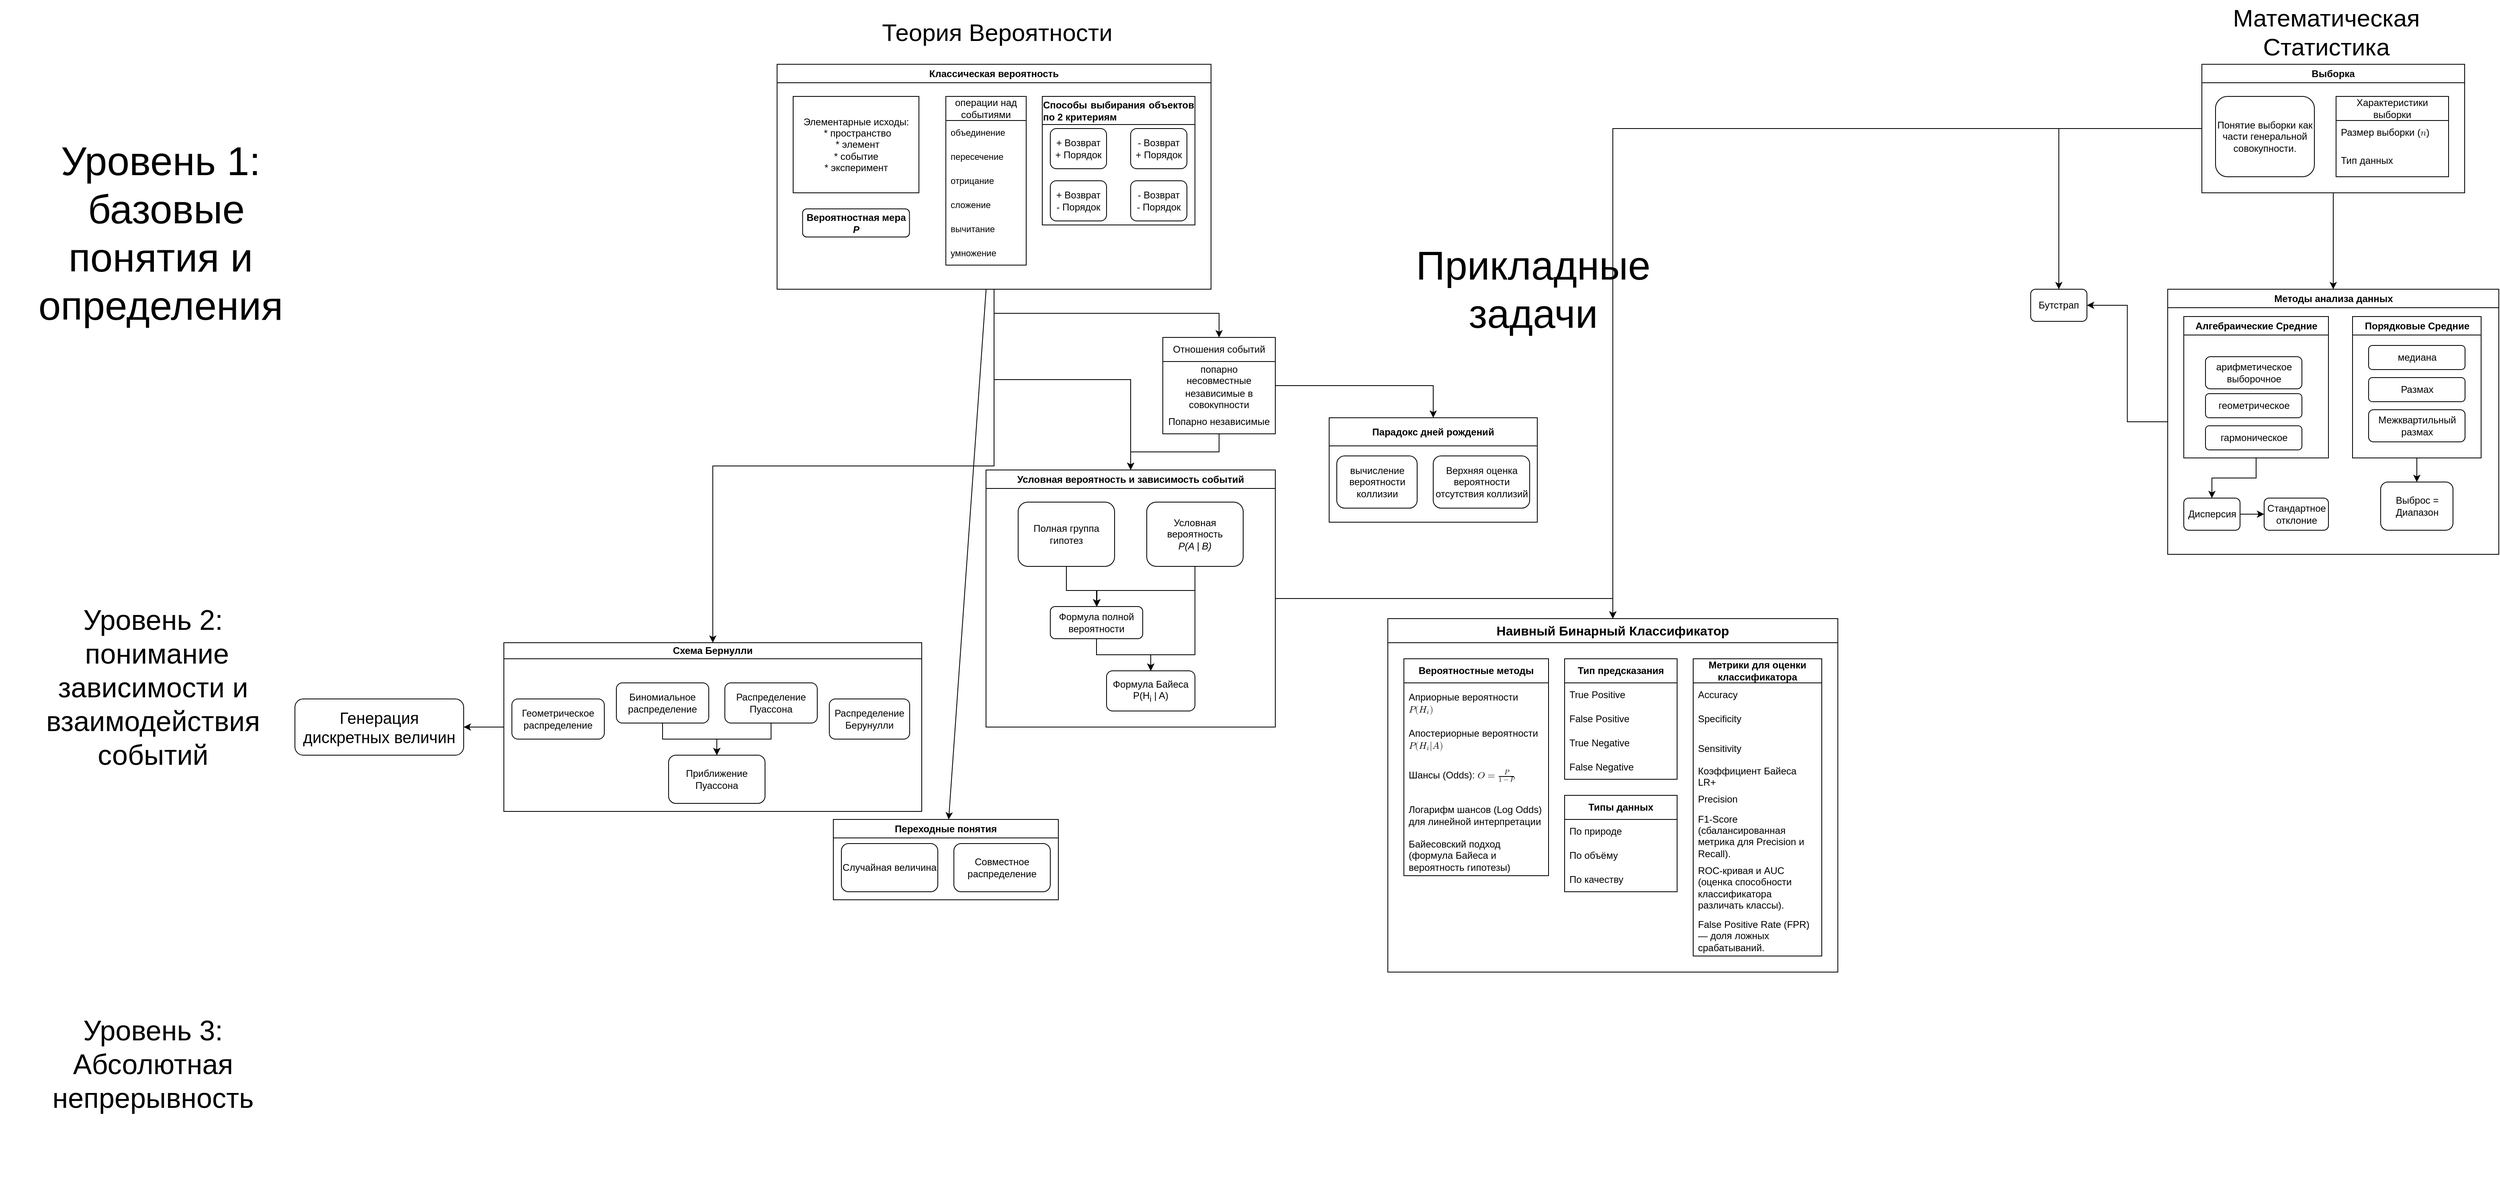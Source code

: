 <mxfile version="24.7.17">
  <diagram name="Страница — 1" id="cV9tvTJZh3QkpGX_A39W">
    <mxGraphModel dx="2150" dy="968" grid="1" gridSize="10" guides="1" tooltips="1" connect="1" arrows="1" fold="1" page="1" pageScale="1" pageWidth="827" pageHeight="1169" math="0" shadow="0">
      <root>
        <mxCell id="0" />
        <mxCell id="1" parent="0" />
        <mxCell id="pVWog_SAt63NCz8x4dQS-10" value="Парадокс дней рождений" style="swimlane;whiteSpace=wrap;html=1;startSize=35;" parent="1" vertex="1">
          <mxGeometry x="827" y="520" width="259" height="130" as="geometry" />
        </mxCell>
        <mxCell id="pVWog_SAt63NCz8x4dQS-11" value="вычисление вероятности коллизии" style="rounded=1;whiteSpace=wrap;html=1;" parent="pVWog_SAt63NCz8x4dQS-10" vertex="1">
          <mxGeometry x="9.5" y="47.5" width="100" height="65" as="geometry" />
        </mxCell>
        <mxCell id="zhaR3zPKmiahJ9shy3sa-9" value="Верхняя оценка вероятности отсутствия коллизий" style="rounded=1;whiteSpace=wrap;html=1;" parent="pVWog_SAt63NCz8x4dQS-10" vertex="1">
          <mxGeometry x="129.5" y="47.5" width="120" height="65" as="geometry" />
        </mxCell>
        <mxCell id="pVWog_SAt63NCz8x4dQS-64" value="&lt;font style=&quot;font-size: 50px;&quot;&gt;&lt;font style=&quot;font-size: 50px;&quot;&gt;Уровень 1:&lt;/font&gt;&lt;/font&gt;&lt;div&gt;&lt;font style=&quot;font-size: 50px;&quot;&gt;&lt;font style=&quot;font-size: 50px;&quot;&gt;&amp;nbsp;&lt;/font&gt;базовые понятия и определения&lt;/font&gt;&lt;/div&gt;" style="text;html=1;align=center;verticalAlign=middle;whiteSpace=wrap;rounded=0;" parent="1" vertex="1">
          <mxGeometry x="-827" y="150" width="400" height="280" as="geometry" />
        </mxCell>
        <mxCell id="pVWog_SAt63NCz8x4dQS-69" value="&lt;font style=&quot;font-size: 50px;&quot;&gt;Прикладные задачи&lt;/font&gt;" style="text;html=1;align=center;verticalAlign=middle;whiteSpace=wrap;rounded=0;" parent="1" vertex="1">
          <mxGeometry x="921" y="300" width="320" height="120" as="geometry" />
        </mxCell>
        <mxCell id="pVWog_SAt63NCz8x4dQS-76" value="&lt;font style=&quot;font-size: 16px;&quot;&gt;Наивный Бинарный Классификатор&lt;/font&gt;" style="swimlane;whiteSpace=wrap;html=1;startSize=30;" parent="1" vertex="1">
          <mxGeometry x="900" y="770" width="560" height="440" as="geometry" />
        </mxCell>
        <mxCell id="-sWc7LUgH5Am_sBGHxjw-35" value="&lt;strong&gt;Метрики для оценки классификатора&lt;/strong&gt;" style="swimlane;fontStyle=0;childLayout=stackLayout;horizontal=1;startSize=30;horizontalStack=0;resizeParent=1;resizeParentMax=0;resizeLast=0;collapsible=1;marginBottom=0;whiteSpace=wrap;html=1;" parent="pVWog_SAt63NCz8x4dQS-76" vertex="1">
          <mxGeometry x="380" y="50" width="160" height="370" as="geometry" />
        </mxCell>
        <mxCell id="-sWc7LUgH5Am_sBGHxjw-36" value="&lt;span style=&quot;text-align: center;&quot;&gt;Accuracy&lt;/span&gt;" style="text;strokeColor=none;fillColor=none;align=left;verticalAlign=middle;spacingLeft=4;spacingRight=4;overflow=hidden;points=[[0,0.5],[1,0.5]];portConstraint=eastwest;rotatable=0;whiteSpace=wrap;html=1;" parent="-sWc7LUgH5Am_sBGHxjw-35" vertex="1">
          <mxGeometry y="30" width="160" height="30" as="geometry" />
        </mxCell>
        <mxCell id="-sWc7LUgH5Am_sBGHxjw-37" value="&lt;span style=&quot;text-align: center;&quot;&gt;Specificity&lt;/span&gt;" style="text;strokeColor=none;fillColor=none;align=left;verticalAlign=middle;spacingLeft=4;spacingRight=4;overflow=hidden;points=[[0,0.5],[1,0.5]];portConstraint=eastwest;rotatable=0;whiteSpace=wrap;html=1;" parent="-sWc7LUgH5Am_sBGHxjw-35" vertex="1">
          <mxGeometry y="60" width="160" height="30" as="geometry" />
        </mxCell>
        <mxCell id="-sWc7LUgH5Am_sBGHxjw-38" value="&lt;p data-pm-slice=&quot;1 1 []&quot;&gt;&lt;span style=&quot;background-color: initial;&quot;&gt;Sensitivity&lt;/span&gt;&lt;br&gt;&lt;/p&gt;" style="text;strokeColor=none;fillColor=none;align=left;verticalAlign=middle;spacingLeft=4;spacingRight=4;overflow=hidden;points=[[0,0.5],[1,0.5]];portConstraint=eastwest;rotatable=0;whiteSpace=wrap;html=1;" parent="-sWc7LUgH5Am_sBGHxjw-35" vertex="1">
          <mxGeometry y="90" width="160" height="40" as="geometry" />
        </mxCell>
        <mxCell id="-sWc7LUgH5Am_sBGHxjw-40" value="&lt;span style=&quot;&quot;&gt;Коэффициент Байеса&lt;/span&gt;&lt;div style=&quot;&quot;&gt;LR+&lt;/div&gt;" style="text;strokeColor=none;fillColor=none;align=left;verticalAlign=middle;spacingLeft=4;spacingRight=4;overflow=hidden;points=[[0,0.5],[1,0.5]];portConstraint=eastwest;rotatable=0;whiteSpace=wrap;html=1;" parent="-sWc7LUgH5Am_sBGHxjw-35" vertex="1">
          <mxGeometry y="130" width="160" height="30" as="geometry" />
        </mxCell>
        <mxCell id="-sWc7LUgH5Am_sBGHxjw-79" value="Precision" style="text;strokeColor=none;fillColor=none;align=left;verticalAlign=middle;spacingLeft=4;spacingRight=4;overflow=hidden;points=[[0,0.5],[1,0.5]];portConstraint=eastwest;rotatable=0;whiteSpace=wrap;html=1;" parent="-sWc7LUgH5Am_sBGHxjw-35" vertex="1">
          <mxGeometry y="160" width="160" height="30" as="geometry" />
        </mxCell>
        <mxCell id="-sWc7LUgH5Am_sBGHxjw-80" value="F1-Score (сбалансированная метрика для Precision и Recall)." style="text;strokeColor=none;fillColor=none;align=left;verticalAlign=middle;spacingLeft=4;spacingRight=4;overflow=hidden;points=[[0,0.5],[1,0.5]];portConstraint=eastwest;rotatable=0;whiteSpace=wrap;html=1;" parent="-sWc7LUgH5Am_sBGHxjw-35" vertex="1">
          <mxGeometry y="190" width="160" height="60" as="geometry" />
        </mxCell>
        <mxCell id="-sWc7LUgH5Am_sBGHxjw-82" value="ROC-кривая и AUC (оценка способности классификатора различать классы)." style="text;strokeColor=none;fillColor=none;align=left;verticalAlign=middle;spacingLeft=4;spacingRight=4;overflow=hidden;points=[[0,0.5],[1,0.5]];portConstraint=eastwest;rotatable=0;whiteSpace=wrap;html=1;" parent="-sWc7LUgH5Am_sBGHxjw-35" vertex="1">
          <mxGeometry y="250" width="160" height="70" as="geometry" />
        </mxCell>
        <mxCell id="-sWc7LUgH5Am_sBGHxjw-81" value="False Positive Rate (FPR) — доля ложных срабатываний." style="text;strokeColor=none;fillColor=none;align=left;verticalAlign=middle;spacingLeft=4;spacingRight=4;overflow=hidden;points=[[0,0.5],[1,0.5]];portConstraint=eastwest;rotatable=0;whiteSpace=wrap;html=1;" parent="-sWc7LUgH5Am_sBGHxjw-35" vertex="1">
          <mxGeometry y="320" width="160" height="50" as="geometry" />
        </mxCell>
        <mxCell id="-sWc7LUgH5Am_sBGHxjw-41" value="&lt;b&gt;Тип предсказания&lt;/b&gt;" style="swimlane;fontStyle=0;childLayout=stackLayout;horizontal=1;startSize=30;horizontalStack=0;resizeParent=1;resizeParentMax=0;resizeLast=0;collapsible=1;marginBottom=0;whiteSpace=wrap;html=1;" parent="pVWog_SAt63NCz8x4dQS-76" vertex="1">
          <mxGeometry x="220" y="50" width="140" height="150" as="geometry" />
        </mxCell>
        <mxCell id="-sWc7LUgH5Am_sBGHxjw-42" value="True Positive" style="text;strokeColor=none;fillColor=none;align=left;verticalAlign=middle;spacingLeft=4;spacingRight=4;overflow=hidden;points=[[0,0.5],[1,0.5]];portConstraint=eastwest;rotatable=0;whiteSpace=wrap;html=1;" parent="-sWc7LUgH5Am_sBGHxjw-41" vertex="1">
          <mxGeometry y="30" width="140" height="30" as="geometry" />
        </mxCell>
        <mxCell id="-sWc7LUgH5Am_sBGHxjw-43" value="False Positive" style="text;strokeColor=none;fillColor=none;align=left;verticalAlign=middle;spacingLeft=4;spacingRight=4;overflow=hidden;points=[[0,0.5],[1,0.5]];portConstraint=eastwest;rotatable=0;whiteSpace=wrap;html=1;" parent="-sWc7LUgH5Am_sBGHxjw-41" vertex="1">
          <mxGeometry y="60" width="140" height="30" as="geometry" />
        </mxCell>
        <mxCell id="-sWc7LUgH5Am_sBGHxjw-44" value="True Negative" style="text;strokeColor=none;fillColor=none;align=left;verticalAlign=middle;spacingLeft=4;spacingRight=4;overflow=hidden;points=[[0,0.5],[1,0.5]];portConstraint=eastwest;rotatable=0;whiteSpace=wrap;html=1;" parent="-sWc7LUgH5Am_sBGHxjw-41" vertex="1">
          <mxGeometry y="90" width="140" height="30" as="geometry" />
        </mxCell>
        <mxCell id="-sWc7LUgH5Am_sBGHxjw-45" value="False Negative" style="text;strokeColor=none;fillColor=none;align=left;verticalAlign=middle;spacingLeft=4;spacingRight=4;overflow=hidden;points=[[0,0.5],[1,0.5]];portConstraint=eastwest;rotatable=0;whiteSpace=wrap;html=1;" parent="-sWc7LUgH5Am_sBGHxjw-41" vertex="1">
          <mxGeometry y="120" width="140" height="30" as="geometry" />
        </mxCell>
        <mxCell id="-sWc7LUgH5Am_sBGHxjw-75" value="&lt;b&gt;Типы данных&lt;/b&gt;" style="swimlane;fontStyle=0;childLayout=stackLayout;horizontal=1;startSize=30;horizontalStack=0;resizeParent=1;resizeParentMax=0;resizeLast=0;collapsible=1;marginBottom=0;whiteSpace=wrap;html=1;" parent="pVWog_SAt63NCz8x4dQS-76" vertex="1">
          <mxGeometry x="220" y="220" width="140" height="120" as="geometry" />
        </mxCell>
        <mxCell id="-sWc7LUgH5Am_sBGHxjw-76" value="По природе" style="text;strokeColor=none;fillColor=none;align=left;verticalAlign=middle;spacingLeft=4;spacingRight=4;overflow=hidden;points=[[0,0.5],[1,0.5]];portConstraint=eastwest;rotatable=0;whiteSpace=wrap;html=1;" parent="-sWc7LUgH5Am_sBGHxjw-75" vertex="1">
          <mxGeometry y="30" width="140" height="30" as="geometry" />
        </mxCell>
        <mxCell id="-sWc7LUgH5Am_sBGHxjw-77" value="По объёму" style="text;strokeColor=none;fillColor=none;align=left;verticalAlign=middle;spacingLeft=4;spacingRight=4;overflow=hidden;points=[[0,0.5],[1,0.5]];portConstraint=eastwest;rotatable=0;whiteSpace=wrap;html=1;" parent="-sWc7LUgH5Am_sBGHxjw-75" vertex="1">
          <mxGeometry y="60" width="140" height="30" as="geometry" />
        </mxCell>
        <mxCell id="-sWc7LUgH5Am_sBGHxjw-78" value="По качеству" style="text;strokeColor=none;fillColor=none;align=left;verticalAlign=middle;spacingLeft=4;spacingRight=4;overflow=hidden;points=[[0,0.5],[1,0.5]];portConstraint=eastwest;rotatable=0;whiteSpace=wrap;html=1;" parent="-sWc7LUgH5Am_sBGHxjw-75" vertex="1">
          <mxGeometry y="90" width="140" height="30" as="geometry" />
        </mxCell>
        <mxCell id="-sWc7LUgH5Am_sBGHxjw-83" value="&lt;b&gt;Вероятностные методы&lt;/b&gt;" style="swimlane;fontStyle=0;childLayout=stackLayout;horizontal=1;startSize=30;horizontalStack=0;resizeParent=1;resizeParentMax=0;resizeLast=0;collapsible=1;marginBottom=0;whiteSpace=wrap;html=1;" parent="pVWog_SAt63NCz8x4dQS-76" vertex="1">
          <mxGeometry x="20" y="50" width="180" height="270" as="geometry" />
        </mxCell>
        <mxCell id="-sWc7LUgH5Am_sBGHxjw-84" value="Априорные вероятности&amp;nbsp;&lt;span class=&quot;katex&quot;&gt;&lt;span class=&quot;katex-mathml&quot;&gt;&lt;math xmlns=&quot;http://www.w3.org/1998/Math/MathML&quot;&gt;&lt;mrow&gt;&lt;mi&gt;P&lt;/mi&gt;&lt;mo stretchy=&quot;false&quot;&gt;(&lt;/mo&gt;&lt;msub&gt;&lt;mi&gt;H&lt;/mi&gt;&lt;mi&gt;i&lt;/mi&gt;&lt;/msub&gt;&lt;mo stretchy=&quot;false&quot;&gt;)&lt;/mo&gt;&lt;/mrow&gt;P(H_i)&lt;/math&gt;&lt;/span&gt;&lt;br&gt;&lt;/span&gt;" style="text;strokeColor=none;fillColor=none;align=left;verticalAlign=middle;spacingLeft=4;spacingRight=4;overflow=hidden;points=[[0,0.5],[1,0.5]];portConstraint=eastwest;rotatable=0;whiteSpace=wrap;html=1;" parent="-sWc7LUgH5Am_sBGHxjw-83" vertex="1">
          <mxGeometry y="30" width="180" height="50" as="geometry" />
        </mxCell>
        <mxCell id="-sWc7LUgH5Am_sBGHxjw-85" value="Апостериорные вероятности &lt;span class=&quot;katex&quot;&gt;&lt;span class=&quot;katex-mathml&quot;&gt;&lt;math xmlns=&quot;http://www.w3.org/1998/Math/MathML&quot;&gt;&lt;mrow&gt;&lt;mi&gt;P&lt;/mi&gt;&lt;mo stretchy=&quot;false&quot;&gt;(&lt;/mo&gt;&lt;msub&gt;&lt;mi&gt;H&lt;/mi&gt;&lt;mi&gt;i&lt;/mi&gt;&lt;/msub&gt;&lt;mi mathvariant=&quot;normal&quot;&gt;∣&lt;/mi&gt;&lt;mi&gt;A&lt;/mi&gt;&lt;mo stretchy=&quot;false&quot;&gt;)&lt;/mo&gt;&lt;/mrow&gt;P(H_i | A)&lt;/math&gt;&lt;/span&gt;&lt;br&gt;&lt;/span&gt;" style="text;strokeColor=none;fillColor=none;align=left;verticalAlign=middle;spacingLeft=4;spacingRight=4;overflow=hidden;points=[[0,0.5],[1,0.5]];portConstraint=eastwest;rotatable=0;whiteSpace=wrap;html=1;" parent="-sWc7LUgH5Am_sBGHxjw-83" vertex="1">
          <mxGeometry y="80" width="180" height="40" as="geometry" />
        </mxCell>
        <mxCell id="-sWc7LUgH5Am_sBGHxjw-86" value="Шансы (Odds): &lt;span class=&quot;katex&quot;&gt;&lt;span class=&quot;katex-mathml&quot;&gt;&lt;math xmlns=&quot;http://www.w3.org/1998/Math/MathML&quot;&gt;&lt;mrow&gt;&lt;mi&gt;O&lt;/mi&gt;&lt;mo&gt;=&lt;/mo&gt;&lt;mfrac&gt;&lt;mi&gt;P&lt;/mi&gt;&lt;mrow&gt;&lt;mn&gt;1&lt;/mn&gt;&lt;mo&gt;−&lt;/mo&gt;&lt;mi&gt;P&lt;/mi&gt;&lt;/mrow&gt;&lt;/mfrac&gt;&lt;/mrow&gt;O = \frac{P}{1-P}&lt;/math&gt;&lt;/span&gt;&lt;br&gt;&lt;/span&gt;" style="text;strokeColor=none;fillColor=none;align=left;verticalAlign=middle;spacingLeft=4;spacingRight=4;overflow=hidden;points=[[0,0.5],[1,0.5]];portConstraint=eastwest;rotatable=0;whiteSpace=wrap;html=1;" parent="-sWc7LUgH5Am_sBGHxjw-83" vertex="1">
          <mxGeometry y="120" width="180" height="50" as="geometry" />
        </mxCell>
        <mxCell id="-sWc7LUgH5Am_sBGHxjw-87" value="&lt;span class=&quot;katex&quot;&gt;Логарифм шансов (Log Odds) для линейной интерпретации&lt;br&gt;&lt;/span&gt;" style="text;strokeColor=none;fillColor=none;align=left;verticalAlign=middle;spacingLeft=4;spacingRight=4;overflow=hidden;points=[[0,0.5],[1,0.5]];portConstraint=eastwest;rotatable=0;whiteSpace=wrap;html=1;" parent="-sWc7LUgH5Am_sBGHxjw-83" vertex="1">
          <mxGeometry y="170" width="180" height="50" as="geometry" />
        </mxCell>
        <mxCell id="-sWc7LUgH5Am_sBGHxjw-88" value="&lt;span class=&quot;katex&quot;&gt;Байесовский подход (формула Байеса и вероятность гипотезы)&lt;br&gt;&lt;/span&gt;" style="text;strokeColor=none;fillColor=none;align=left;verticalAlign=middle;spacingLeft=4;spacingRight=4;overflow=hidden;points=[[0,0.5],[1,0.5]];portConstraint=eastwest;rotatable=0;whiteSpace=wrap;html=1;" parent="-sWc7LUgH5Am_sBGHxjw-83" vertex="1">
          <mxGeometry y="220" width="180" height="50" as="geometry" />
        </mxCell>
        <mxCell id="pVWog_SAt63NCz8x4dQS-80" value="&lt;font style=&quot;font-size: 30px;&quot;&gt;Теория Вероятности&lt;/font&gt;" style="text;html=1;align=center;verticalAlign=middle;whiteSpace=wrap;rounded=0;" parent="1" vertex="1">
          <mxGeometry x="259" width="310" height="80" as="geometry" />
        </mxCell>
        <mxCell id="Xl98RLxTUbjgS6qneioJ-2" value="&lt;span style=&quot;font-size: 30px;&quot;&gt;Математическая Статистика&lt;/span&gt;" style="text;html=1;align=center;verticalAlign=middle;whiteSpace=wrap;rounded=0;" parent="1" vertex="1">
          <mxGeometry x="1913" width="310" height="80" as="geometry" />
        </mxCell>
        <mxCell id="-sWc7LUgH5Am_sBGHxjw-103" style="edgeStyle=orthogonalEdgeStyle;rounded=0;orthogonalLoop=1;jettySize=auto;html=1;entryX=1;entryY=0.5;entryDx=0;entryDy=0;" parent="1" source="Xl98RLxTUbjgS6qneioJ-7" target="-sWc7LUgH5Am_sBGHxjw-101" edge="1">
          <mxGeometry relative="1" as="geometry" />
        </mxCell>
        <mxCell id="Xl98RLxTUbjgS6qneioJ-7" value="Методы анализа данных" style="swimlane;whiteSpace=wrap;html=1;startSize=23;" parent="1" vertex="1">
          <mxGeometry x="1870.5" y="360" width="412" height="330" as="geometry" />
        </mxCell>
        <mxCell id="Xl98RLxTUbjgS6qneioJ-16" style="edgeStyle=orthogonalEdgeStyle;rounded=0;orthogonalLoop=1;jettySize=auto;html=1;entryX=0.5;entryY=0;entryDx=0;entryDy=0;" parent="Xl98RLxTUbjgS6qneioJ-7" source="Xl98RLxTUbjgS6qneioJ-5" target="Xl98RLxTUbjgS6qneioJ-14" edge="1">
          <mxGeometry relative="1" as="geometry" />
        </mxCell>
        <mxCell id="Xl98RLxTUbjgS6qneioJ-5" value="Алгебраические Средние" style="swimlane;whiteSpace=wrap;html=1;startSize=23;" parent="Xl98RLxTUbjgS6qneioJ-7" vertex="1">
          <mxGeometry x="20" y="34" width="180" height="176" as="geometry" />
        </mxCell>
        <mxCell id="Xl98RLxTUbjgS6qneioJ-6" value="арифметическое&lt;div&gt;выборочное&lt;/div&gt;" style="rounded=1;whiteSpace=wrap;html=1;" parent="Xl98RLxTUbjgS6qneioJ-5" vertex="1">
          <mxGeometry x="27" y="50" width="120" height="40" as="geometry" />
        </mxCell>
        <mxCell id="Xl98RLxTUbjgS6qneioJ-8" value="геометрическое" style="rounded=1;whiteSpace=wrap;html=1;" parent="Xl98RLxTUbjgS6qneioJ-5" vertex="1">
          <mxGeometry x="27" y="96" width="120" height="30" as="geometry" />
        </mxCell>
        <mxCell id="Xl98RLxTUbjgS6qneioJ-9" value="гармоническое" style="rounded=1;whiteSpace=wrap;html=1;" parent="Xl98RLxTUbjgS6qneioJ-5" vertex="1">
          <mxGeometry x="27" y="136" width="120" height="30" as="geometry" />
        </mxCell>
        <mxCell id="Xl98RLxTUbjgS6qneioJ-19" style="edgeStyle=orthogonalEdgeStyle;rounded=0;orthogonalLoop=1;jettySize=auto;html=1;entryX=0.5;entryY=0;entryDx=0;entryDy=0;" parent="Xl98RLxTUbjgS6qneioJ-7" source="Xl98RLxTUbjgS6qneioJ-10" target="Xl98RLxTUbjgS6qneioJ-18" edge="1">
          <mxGeometry relative="1" as="geometry" />
        </mxCell>
        <mxCell id="Xl98RLxTUbjgS6qneioJ-10" value="Порядковые Средние" style="swimlane;whiteSpace=wrap;html=1;startSize=23;" parent="Xl98RLxTUbjgS6qneioJ-7" vertex="1">
          <mxGeometry x="230" y="34" width="160" height="176" as="geometry" />
        </mxCell>
        <mxCell id="Xl98RLxTUbjgS6qneioJ-11" value="Межквартильный размах" style="rounded=1;whiteSpace=wrap;html=1;" parent="Xl98RLxTUbjgS6qneioJ-10" vertex="1">
          <mxGeometry x="20" y="116" width="120" height="40" as="geometry" />
        </mxCell>
        <mxCell id="Xl98RLxTUbjgS6qneioJ-12" value="медиана" style="rounded=1;whiteSpace=wrap;html=1;" parent="Xl98RLxTUbjgS6qneioJ-10" vertex="1">
          <mxGeometry x="20" y="36" width="120" height="30" as="geometry" />
        </mxCell>
        <mxCell id="Xl98RLxTUbjgS6qneioJ-13" value="Размах" style="rounded=1;whiteSpace=wrap;html=1;" parent="Xl98RLxTUbjgS6qneioJ-10" vertex="1">
          <mxGeometry x="20" y="76" width="120" height="30" as="geometry" />
        </mxCell>
        <mxCell id="Xl98RLxTUbjgS6qneioJ-17" style="edgeStyle=orthogonalEdgeStyle;rounded=0;orthogonalLoop=1;jettySize=auto;html=1;entryX=0;entryY=0.5;entryDx=0;entryDy=0;" parent="Xl98RLxTUbjgS6qneioJ-7" source="Xl98RLxTUbjgS6qneioJ-14" target="Xl98RLxTUbjgS6qneioJ-15" edge="1">
          <mxGeometry relative="1" as="geometry" />
        </mxCell>
        <mxCell id="Xl98RLxTUbjgS6qneioJ-14" value="Дисперсия" style="rounded=1;whiteSpace=wrap;html=1;" parent="Xl98RLxTUbjgS6qneioJ-7" vertex="1">
          <mxGeometry x="20" y="260" width="70" height="40" as="geometry" />
        </mxCell>
        <mxCell id="Xl98RLxTUbjgS6qneioJ-15" value="Стандартное отклоние" style="rounded=1;whiteSpace=wrap;html=1;" parent="Xl98RLxTUbjgS6qneioJ-7" vertex="1">
          <mxGeometry x="120" y="260" width="80" height="40" as="geometry" />
        </mxCell>
        <mxCell id="Xl98RLxTUbjgS6qneioJ-18" value="Выброс = Диапазон" style="rounded=1;whiteSpace=wrap;html=1;" parent="Xl98RLxTUbjgS6qneioJ-7" vertex="1">
          <mxGeometry x="265" y="240" width="90" height="60" as="geometry" />
        </mxCell>
        <mxCell id="-sWc7LUgH5Am_sBGHxjw-13" style="edgeStyle=orthogonalEdgeStyle;rounded=0;orthogonalLoop=1;jettySize=auto;html=1;entryX=0.5;entryY=0;entryDx=0;entryDy=0;" parent="1" source="N495eZZ6vv_rESuGGWZf-1" target="-sWc7LUgH5Am_sBGHxjw-12" edge="1">
          <mxGeometry relative="1" as="geometry" />
        </mxCell>
        <mxCell id="-sWc7LUgH5Am_sBGHxjw-34" style="edgeStyle=orthogonalEdgeStyle;rounded=0;orthogonalLoop=1;jettySize=auto;html=1;" parent="1" source="N495eZZ6vv_rESuGGWZf-1" target="-sWc7LUgH5Am_sBGHxjw-33" edge="1">
          <mxGeometry relative="1" as="geometry" />
        </mxCell>
        <mxCell id="-sWc7LUgH5Am_sBGHxjw-72" style="edgeStyle=orthogonalEdgeStyle;rounded=0;orthogonalLoop=1;jettySize=auto;html=1;" parent="1" source="N495eZZ6vv_rESuGGWZf-1" target="-sWc7LUgH5Am_sBGHxjw-58" edge="1">
          <mxGeometry relative="1" as="geometry" />
        </mxCell>
        <mxCell id="uSyZSQsBdSgUjsfp4fMc-7" style="rounded=0;orthogonalLoop=1;jettySize=auto;html=1;" edge="1" parent="1" source="N495eZZ6vv_rESuGGWZf-1" target="uSyZSQsBdSgUjsfp4fMc-6">
          <mxGeometry relative="1" as="geometry" />
        </mxCell>
        <mxCell id="N495eZZ6vv_rESuGGWZf-1" value="Классическая вероятность" style="swimlane;whiteSpace=wrap;html=1;" parent="1" vertex="1">
          <mxGeometry x="140" y="80" width="540" height="280" as="geometry" />
        </mxCell>
        <mxCell id="zhaR3zPKmiahJ9shy3sa-1" value="Элементарные исходы:&lt;div&gt;&amp;nbsp;* пространство&lt;/div&gt;&lt;div&gt;&amp;nbsp;* элемент&lt;/div&gt;&lt;div&gt;* событие&lt;/div&gt;&lt;div&gt;&lt;span style=&quot;background-color: initial;&quot;&gt;* эксперимент&lt;/span&gt;&lt;/div&gt;" style="rounded=0;whiteSpace=wrap;html=1;" parent="N495eZZ6vv_rESuGGWZf-1" vertex="1">
          <mxGeometry x="20" y="40" width="156.5" height="120" as="geometry" />
        </mxCell>
        <mxCell id="pVWog_SAt63NCz8x4dQS-24" value="&lt;b&gt;Вероятностная мера &lt;i&gt;P&lt;/i&gt;&lt;/b&gt;" style="rounded=1;whiteSpace=wrap;html=1;" parent="N495eZZ6vv_rESuGGWZf-1" vertex="1">
          <mxGeometry x="31.75" y="180" width="133" height="35" as="geometry" />
        </mxCell>
        <mxCell id="-sWc7LUgH5Am_sBGHxjw-49" value="операции над событиями" style="swimlane;fontStyle=0;childLayout=stackLayout;horizontal=1;startSize=30;horizontalStack=0;resizeParent=1;resizeParentMax=0;resizeLast=0;collapsible=1;marginBottom=0;whiteSpace=wrap;html=1;" parent="N495eZZ6vv_rESuGGWZf-1" vertex="1">
          <mxGeometry x="210" y="40" width="100" height="210" as="geometry" />
        </mxCell>
        <mxCell id="-sWc7LUgH5Am_sBGHxjw-50" value="&lt;span style=&quot;text-align: center; font-size: 11px;&quot;&gt;объединение&lt;/span&gt;" style="text;strokeColor=none;fillColor=none;align=left;verticalAlign=middle;spacingLeft=4;spacingRight=4;overflow=hidden;points=[[0,0.5],[1,0.5]];portConstraint=eastwest;rotatable=0;whiteSpace=wrap;html=1;fontSize=11;strokeWidth=2;" parent="-sWc7LUgH5Am_sBGHxjw-49" vertex="1">
          <mxGeometry y="30" width="100" height="30" as="geometry" />
        </mxCell>
        <mxCell id="-sWc7LUgH5Am_sBGHxjw-51" value="&lt;span style=&quot;text-align: center; font-size: 11px;&quot;&gt;пересечение&lt;/span&gt;" style="text;strokeColor=none;fillColor=none;align=left;verticalAlign=middle;spacingLeft=4;spacingRight=4;overflow=hidden;points=[[0,0.5],[1,0.5]];portConstraint=eastwest;rotatable=0;whiteSpace=wrap;html=1;fontSize=11;strokeWidth=2;" parent="-sWc7LUgH5Am_sBGHxjw-49" vertex="1">
          <mxGeometry y="60" width="100" height="30" as="geometry" />
        </mxCell>
        <mxCell id="-sWc7LUgH5Am_sBGHxjw-52" value="&lt;span style=&quot;text-align: center; font-size: 11px;&quot;&gt;отрицание&lt;/span&gt;" style="text;strokeColor=none;fillColor=none;align=left;verticalAlign=middle;spacingLeft=4;spacingRight=4;overflow=hidden;points=[[0,0.5],[1,0.5]];portConstraint=eastwest;rotatable=0;whiteSpace=wrap;html=1;fontSize=11;strokeWidth=2;" parent="-sWc7LUgH5Am_sBGHxjw-49" vertex="1">
          <mxGeometry y="90" width="100" height="30" as="geometry" />
        </mxCell>
        <mxCell id="-sWc7LUgH5Am_sBGHxjw-53" value="&lt;span style=&quot;text-align: center; font-size: 11px;&quot;&gt;сложение&lt;/span&gt;" style="text;strokeColor=none;fillColor=none;align=left;verticalAlign=middle;spacingLeft=4;spacingRight=4;overflow=hidden;points=[[0,0.5],[1,0.5]];portConstraint=eastwest;rotatable=0;whiteSpace=wrap;html=1;fontSize=11;strokeWidth=2;" parent="-sWc7LUgH5Am_sBGHxjw-49" vertex="1">
          <mxGeometry y="120" width="100" height="30" as="geometry" />
        </mxCell>
        <mxCell id="-sWc7LUgH5Am_sBGHxjw-54" value="&lt;span style=&quot;text-align: center; font-size: 11px;&quot;&gt;вычитание&lt;/span&gt;" style="text;strokeColor=none;fillColor=none;align=left;verticalAlign=middle;spacingLeft=4;spacingRight=4;overflow=hidden;points=[[0,0.5],[1,0.5]];portConstraint=eastwest;rotatable=0;whiteSpace=wrap;html=1;fontSize=11;strokeWidth=2;" parent="-sWc7LUgH5Am_sBGHxjw-49" vertex="1">
          <mxGeometry y="150" width="100" height="30" as="geometry" />
        </mxCell>
        <mxCell id="-sWc7LUgH5Am_sBGHxjw-55" value="&lt;span style=&quot;text-align: center; font-size: 11px;&quot;&gt;умножение&lt;/span&gt;" style="text;strokeColor=none;fillColor=none;align=left;verticalAlign=middle;spacingLeft=4;spacingRight=4;overflow=hidden;points=[[0,0.5],[1,0.5]];portConstraint=eastwest;rotatable=0;whiteSpace=wrap;html=1;fontSize=11;strokeWidth=2;" parent="-sWc7LUgH5Am_sBGHxjw-49" vertex="1">
          <mxGeometry y="180" width="100" height="30" as="geometry" />
        </mxCell>
        <mxCell id="pVWog_SAt63NCz8x4dQS-5" value="&lt;div style=&quot;text-align: justify;&quot;&gt;&lt;span style=&quot;background-color: initial;&quot;&gt;&lt;font style=&quot;font-size: 12px;&quot; face=&quot;Helvetica&quot;&gt;Способы выбирания объектов по 2 критериям&lt;/font&gt;&lt;/span&gt;&lt;/div&gt;" style="swimlane;whiteSpace=wrap;html=1;startSize=35;align=center;" parent="N495eZZ6vv_rESuGGWZf-1" vertex="1">
          <mxGeometry x="330" y="40" width="190" height="160" as="geometry" />
        </mxCell>
        <mxCell id="zhaR3zPKmiahJ9shy3sa-8" value="+ Возврат&lt;div&gt;+ Порядок&lt;/div&gt;" style="rounded=1;whiteSpace=wrap;html=1;" parent="pVWog_SAt63NCz8x4dQS-5" vertex="1">
          <mxGeometry x="10" y="40" width="70" height="50" as="geometry" />
        </mxCell>
        <mxCell id="pVWog_SAt63NCz8x4dQS-6" value="- Возврат&lt;div&gt;+ Порядок&lt;/div&gt;" style="rounded=1;whiteSpace=wrap;html=1;" parent="pVWog_SAt63NCz8x4dQS-5" vertex="1">
          <mxGeometry x="110" y="40" width="70" height="50" as="geometry" />
        </mxCell>
        <mxCell id="pVWog_SAt63NCz8x4dQS-7" value="- Возврат&lt;div&gt;- Порядок&lt;/div&gt;" style="rounded=1;whiteSpace=wrap;html=1;" parent="pVWog_SAt63NCz8x4dQS-5" vertex="1">
          <mxGeometry x="110" y="105" width="70" height="50" as="geometry" />
        </mxCell>
        <mxCell id="pVWog_SAt63NCz8x4dQS-8" value="+ Возврат&lt;div&gt;- Порядок&lt;/div&gt;" style="rounded=1;whiteSpace=wrap;html=1;" parent="pVWog_SAt63NCz8x4dQS-5" vertex="1">
          <mxGeometry x="10" y="105" width="70" height="50" as="geometry" />
        </mxCell>
        <mxCell id="-sWc7LUgH5Am_sBGHxjw-11" value="&lt;font style=&quot;font-size: 35px;&quot;&gt;&lt;font style=&quot;font-size: 35px;&quot;&gt;Уровень 2:&lt;/font&gt;&lt;/font&gt;&lt;div style=&quot;font-size: 35px;&quot;&gt;&lt;font style=&quot;font-size: 35px;&quot;&gt;&lt;font style=&quot;font-size: 35px;&quot;&gt;&amp;nbsp;&lt;/font&gt;понимание зависимости и взаимодействия событий&lt;/font&gt;&lt;/div&gt;" style="text;html=1;align=center;verticalAlign=middle;whiteSpace=wrap;rounded=0;" parent="1" vertex="1">
          <mxGeometry x="-813" y="700" width="353" height="310" as="geometry" />
        </mxCell>
        <mxCell id="-sWc7LUgH5Am_sBGHxjw-47" style="edgeStyle=orthogonalEdgeStyle;rounded=0;orthogonalLoop=1;jettySize=auto;html=1;entryX=0.5;entryY=0;entryDx=0;entryDy=0;" parent="1" source="-sWc7LUgH5Am_sBGHxjw-12" target="pVWog_SAt63NCz8x4dQS-76" edge="1">
          <mxGeometry relative="1" as="geometry" />
        </mxCell>
        <mxCell id="-sWc7LUgH5Am_sBGHxjw-12" value="Условная вероятность и зависимость событий" style="swimlane;whiteSpace=wrap;html=1;" parent="1" vertex="1">
          <mxGeometry x="400" y="585" width="360" height="320" as="geometry" />
        </mxCell>
        <mxCell id="-sWc7LUgH5Am_sBGHxjw-69" style="edgeStyle=orthogonalEdgeStyle;rounded=0;orthogonalLoop=1;jettySize=auto;html=1;" parent="-sWc7LUgH5Am_sBGHxjw-12" source="zhaR3zPKmiahJ9shy3sa-10" target="-sWc7LUgH5Am_sBGHxjw-63" edge="1">
          <mxGeometry relative="1" as="geometry">
            <Array as="points">
              <mxPoint x="100" y="150" />
              <mxPoint x="138" y="150" />
            </Array>
          </mxGeometry>
        </mxCell>
        <mxCell id="zhaR3zPKmiahJ9shy3sa-10" value="Полная группа гипотез" style="rounded=1;whiteSpace=wrap;html=1;" parent="-sWc7LUgH5Am_sBGHxjw-12" vertex="1">
          <mxGeometry x="40" y="40" width="120" height="80" as="geometry" />
        </mxCell>
        <mxCell id="-sWc7LUgH5Am_sBGHxjw-70" style="edgeStyle=orthogonalEdgeStyle;rounded=0;orthogonalLoop=1;jettySize=auto;html=1;entryX=0.5;entryY=0;entryDx=0;entryDy=0;" parent="-sWc7LUgH5Am_sBGHxjw-12" source="pVWog_SAt63NCz8x4dQS-29" target="-sWc7LUgH5Am_sBGHxjw-63" edge="1">
          <mxGeometry relative="1" as="geometry">
            <Array as="points">
              <mxPoint x="260" y="150" />
              <mxPoint x="138" y="150" />
            </Array>
          </mxGeometry>
        </mxCell>
        <mxCell id="-sWc7LUgH5Am_sBGHxjw-71" style="edgeStyle=orthogonalEdgeStyle;rounded=0;orthogonalLoop=1;jettySize=auto;html=1;entryX=0.5;entryY=0;entryDx=0;entryDy=0;" parent="-sWc7LUgH5Am_sBGHxjw-12" source="pVWog_SAt63NCz8x4dQS-29" target="pVWog_SAt63NCz8x4dQS-40" edge="1">
          <mxGeometry relative="1" as="geometry">
            <Array as="points">
              <mxPoint x="260" y="230" />
              <mxPoint x="205" y="230" />
            </Array>
          </mxGeometry>
        </mxCell>
        <mxCell id="pVWog_SAt63NCz8x4dQS-29" value="Условная вероятность&lt;div&gt;&lt;i&gt;P(A | B)&lt;/i&gt;&lt;/div&gt;" style="rounded=1;whiteSpace=wrap;html=1;" parent="-sWc7LUgH5Am_sBGHxjw-12" vertex="1">
          <mxGeometry x="200" y="40" width="120" height="80" as="geometry" />
        </mxCell>
        <mxCell id="pVWog_SAt63NCz8x4dQS-40" value="Формула Байеса&lt;div&gt;P(H&lt;sub&gt;i&lt;/sub&gt;&amp;nbsp;| A)&lt;/div&gt;" style="rounded=1;whiteSpace=wrap;html=1;" parent="-sWc7LUgH5Am_sBGHxjw-12" vertex="1">
          <mxGeometry x="150" y="250" width="110" height="50" as="geometry" />
        </mxCell>
        <mxCell id="-sWc7LUgH5Am_sBGHxjw-66" style="edgeStyle=orthogonalEdgeStyle;rounded=0;orthogonalLoop=1;jettySize=auto;html=1;entryX=0.5;entryY=0;entryDx=0;entryDy=0;" parent="-sWc7LUgH5Am_sBGHxjw-12" source="-sWc7LUgH5Am_sBGHxjw-63" target="pVWog_SAt63NCz8x4dQS-40" edge="1">
          <mxGeometry relative="1" as="geometry" />
        </mxCell>
        <mxCell id="-sWc7LUgH5Am_sBGHxjw-63" value="Формула полной вероятности" style="rounded=1;whiteSpace=wrap;html=1;" parent="-sWc7LUgH5Am_sBGHxjw-12" vertex="1">
          <mxGeometry x="80" y="170" width="115" height="40" as="geometry" />
        </mxCell>
        <mxCell id="Xl98RLxTUbjgS6qneioJ-41" value="&lt;font style=&quot;font-size: 20px;&quot;&gt;Генерация дискретных величин&lt;/font&gt;" style="rounded=1;whiteSpace=wrap;html=1;" parent="1" vertex="1">
          <mxGeometry x="-460" y="870" width="210" height="70" as="geometry" />
        </mxCell>
        <mxCell id="-sWc7LUgH5Am_sBGHxjw-57" style="edgeStyle=orthogonalEdgeStyle;rounded=0;orthogonalLoop=1;jettySize=auto;html=1;entryX=1;entryY=0.5;entryDx=0;entryDy=0;" parent="1" source="-sWc7LUgH5Am_sBGHxjw-33" target="Xl98RLxTUbjgS6qneioJ-41" edge="1">
          <mxGeometry relative="1" as="geometry" />
        </mxCell>
        <mxCell id="-sWc7LUgH5Am_sBGHxjw-33" value="Схема Бернулли" style="swimlane;whiteSpace=wrap;html=1;startSize=20;" parent="1" vertex="1">
          <mxGeometry x="-200" y="800" width="520" height="210" as="geometry" />
        </mxCell>
        <mxCell id="Xl98RLxTUbjgS6qneioJ-32" style="edgeStyle=orthogonalEdgeStyle;rounded=0;orthogonalLoop=1;jettySize=auto;html=1;entryX=0.5;entryY=0;entryDx=0;entryDy=0;" parent="-sWc7LUgH5Am_sBGHxjw-33" source="Xl98RLxTUbjgS6qneioJ-23" target="Xl98RLxTUbjgS6qneioJ-27" edge="1">
          <mxGeometry relative="1" as="geometry" />
        </mxCell>
        <mxCell id="Xl98RLxTUbjgS6qneioJ-23" value="Биномиальное распределение" style="rounded=1;whiteSpace=wrap;html=1;" parent="-sWc7LUgH5Am_sBGHxjw-33" vertex="1">
          <mxGeometry x="140" y="50" width="115" height="50" as="geometry" />
        </mxCell>
        <mxCell id="Xl98RLxTUbjgS6qneioJ-24" value="Геометрическое распределение" style="rounded=1;whiteSpace=wrap;html=1;" parent="-sWc7LUgH5Am_sBGHxjw-33" vertex="1">
          <mxGeometry x="10" y="70" width="115" height="50" as="geometry" />
        </mxCell>
        <mxCell id="Xl98RLxTUbjgS6qneioJ-31" style="edgeStyle=orthogonalEdgeStyle;rounded=0;orthogonalLoop=1;jettySize=auto;html=1;entryX=0.5;entryY=0;entryDx=0;entryDy=0;" parent="-sWc7LUgH5Am_sBGHxjw-33" source="Xl98RLxTUbjgS6qneioJ-26" target="Xl98RLxTUbjgS6qneioJ-27" edge="1">
          <mxGeometry relative="1" as="geometry" />
        </mxCell>
        <mxCell id="Xl98RLxTUbjgS6qneioJ-26" value="Распределение&lt;div&gt;Пуассона&lt;/div&gt;" style="rounded=1;whiteSpace=wrap;html=1;" parent="-sWc7LUgH5Am_sBGHxjw-33" vertex="1">
          <mxGeometry x="275" y="50" width="115" height="50" as="geometry" />
        </mxCell>
        <mxCell id="Xl98RLxTUbjgS6qneioJ-27" value="Приближение&lt;div&gt;Пуассона&lt;/div&gt;" style="rounded=1;whiteSpace=wrap;html=1;" parent="-sWc7LUgH5Am_sBGHxjw-33" vertex="1">
          <mxGeometry x="205" y="140" width="120" height="60" as="geometry" />
        </mxCell>
        <mxCell id="-sWc7LUgH5Am_sBGHxjw-16" value="Распределение Берунулли" style="rounded=1;whiteSpace=wrap;html=1;" parent="-sWc7LUgH5Am_sBGHxjw-33" vertex="1">
          <mxGeometry x="405" y="70" width="100" height="50" as="geometry" />
        </mxCell>
        <mxCell id="-sWc7LUgH5Am_sBGHxjw-73" style="edgeStyle=orthogonalEdgeStyle;rounded=0;orthogonalLoop=1;jettySize=auto;html=1;entryX=0.5;entryY=0;entryDx=0;entryDy=0;" parent="1" source="-sWc7LUgH5Am_sBGHxjw-58" target="-sWc7LUgH5Am_sBGHxjw-12" edge="1">
          <mxGeometry relative="1" as="geometry" />
        </mxCell>
        <mxCell id="-sWc7LUgH5Am_sBGHxjw-74" style="edgeStyle=orthogonalEdgeStyle;rounded=0;orthogonalLoop=1;jettySize=auto;html=1;entryX=0.5;entryY=0;entryDx=0;entryDy=0;" parent="1" source="-sWc7LUgH5Am_sBGHxjw-58" target="pVWog_SAt63NCz8x4dQS-10" edge="1">
          <mxGeometry relative="1" as="geometry" />
        </mxCell>
        <mxCell id="-sWc7LUgH5Am_sBGHxjw-58" value="Отношения событий" style="swimlane;fontStyle=0;childLayout=stackLayout;horizontal=1;startSize=30;horizontalStack=0;resizeParent=1;resizeParentMax=0;resizeLast=0;collapsible=1;marginBottom=0;whiteSpace=wrap;html=1;align=center;" parent="1" vertex="1">
          <mxGeometry x="620" y="420" width="140" height="120" as="geometry" />
        </mxCell>
        <mxCell id="-sWc7LUgH5Am_sBGHxjw-59" value="&lt;span style=&quot;&quot;&gt;попарно несовместные&lt;/span&gt;" style="text;strokeColor=none;fillColor=none;align=center;verticalAlign=middle;spacingLeft=4;spacingRight=4;overflow=hidden;points=[[0,0.5],[1,0.5]];portConstraint=eastwest;rotatable=0;whiteSpace=wrap;html=1;" parent="-sWc7LUgH5Am_sBGHxjw-58" vertex="1">
          <mxGeometry y="30" width="140" height="30" as="geometry" />
        </mxCell>
        <mxCell id="-sWc7LUgH5Am_sBGHxjw-60" value="&lt;span style=&quot;&quot;&gt;независимые в совокупности&lt;/span&gt;" style="text;strokeColor=none;fillColor=none;align=center;verticalAlign=middle;spacingLeft=4;spacingRight=4;overflow=hidden;points=[[0,0.5],[1,0.5]];portConstraint=eastwest;rotatable=0;whiteSpace=wrap;html=1;" parent="-sWc7LUgH5Am_sBGHxjw-58" vertex="1">
          <mxGeometry y="60" width="140" height="30" as="geometry" />
        </mxCell>
        <mxCell id="-sWc7LUgH5Am_sBGHxjw-61" value="Попарно независимые" style="text;strokeColor=none;fillColor=none;align=center;verticalAlign=middle;spacingLeft=4;spacingRight=4;overflow=hidden;points=[[0,0.5],[1,0.5]];portConstraint=eastwest;rotatable=0;whiteSpace=wrap;html=1;" parent="-sWc7LUgH5Am_sBGHxjw-58" vertex="1">
          <mxGeometry y="90" width="140" height="30" as="geometry" />
        </mxCell>
        <mxCell id="-sWc7LUgH5Am_sBGHxjw-94" style="edgeStyle=orthogonalEdgeStyle;rounded=0;orthogonalLoop=1;jettySize=auto;html=1;entryX=0.5;entryY=0;entryDx=0;entryDy=0;" parent="1" source="-sWc7LUgH5Am_sBGHxjw-89" target="Xl98RLxTUbjgS6qneioJ-7" edge="1">
          <mxGeometry relative="1" as="geometry" />
        </mxCell>
        <mxCell id="-sWc7LUgH5Am_sBGHxjw-100" style="edgeStyle=orthogonalEdgeStyle;rounded=0;orthogonalLoop=1;jettySize=auto;html=1;entryX=0.5;entryY=0;entryDx=0;entryDy=0;" parent="1" source="-sWc7LUgH5Am_sBGHxjw-89" target="pVWog_SAt63NCz8x4dQS-76" edge="1">
          <mxGeometry relative="1" as="geometry">
            <mxPoint x="1280" y="720" as="targetPoint" />
          </mxGeometry>
        </mxCell>
        <mxCell id="-sWc7LUgH5Am_sBGHxjw-102" style="edgeStyle=orthogonalEdgeStyle;rounded=0;orthogonalLoop=1;jettySize=auto;html=1;" parent="1" source="-sWc7LUgH5Am_sBGHxjw-89" target="-sWc7LUgH5Am_sBGHxjw-101" edge="1">
          <mxGeometry relative="1" as="geometry" />
        </mxCell>
        <mxCell id="-sWc7LUgH5Am_sBGHxjw-89" value="Выборка" style="swimlane;whiteSpace=wrap;html=1;" parent="1" vertex="1">
          <mxGeometry x="1913" y="80" width="327" height="160" as="geometry" />
        </mxCell>
        <mxCell id="-sWc7LUgH5Am_sBGHxjw-23" value="Понятие выборки как части генеральной совокупности." style="rounded=1;whiteSpace=wrap;html=1;" parent="-sWc7LUgH5Am_sBGHxjw-89" vertex="1">
          <mxGeometry x="17" y="40" width="123" height="100" as="geometry" />
        </mxCell>
        <mxCell id="-sWc7LUgH5Am_sBGHxjw-90" value="Характеристики выборки" style="swimlane;fontStyle=0;childLayout=stackLayout;horizontal=1;startSize=30;horizontalStack=0;resizeParent=1;resizeParentMax=0;resizeLast=0;collapsible=1;marginBottom=0;whiteSpace=wrap;html=1;" parent="-sWc7LUgH5Am_sBGHxjw-89" vertex="1">
          <mxGeometry x="167" y="40" width="140" height="100" as="geometry" />
        </mxCell>
        <mxCell id="-sWc7LUgH5Am_sBGHxjw-91" value="Размер выборки (&lt;span class=&quot;katex&quot;&gt;&lt;span class=&quot;katex-mathml&quot;&gt;&lt;math xmlns=&quot;http://www.w3.org/1998/Math/MathML&quot;&gt;&lt;mrow&gt;&lt;mi&gt;n&lt;/mi&gt;&lt;/mrow&gt;n&lt;/math&gt;&lt;/span&gt;&lt;/span&gt;)" style="text;strokeColor=none;fillColor=none;align=left;verticalAlign=middle;spacingLeft=4;spacingRight=4;overflow=hidden;points=[[0,0.5],[1,0.5]];portConstraint=eastwest;rotatable=0;whiteSpace=wrap;html=1;" parent="-sWc7LUgH5Am_sBGHxjw-90" vertex="1">
          <mxGeometry y="30" width="140" height="30" as="geometry" />
        </mxCell>
        <mxCell id="-sWc7LUgH5Am_sBGHxjw-92" value="Тип данных" style="text;strokeColor=none;fillColor=none;align=left;verticalAlign=middle;spacingLeft=4;spacingRight=4;overflow=hidden;points=[[0,0.5],[1,0.5]];portConstraint=eastwest;rotatable=0;whiteSpace=wrap;html=1;" parent="-sWc7LUgH5Am_sBGHxjw-90" vertex="1">
          <mxGeometry y="60" width="140" height="40" as="geometry" />
        </mxCell>
        <mxCell id="-sWc7LUgH5Am_sBGHxjw-101" value="Бутстрап" style="rounded=1;whiteSpace=wrap;html=1;" parent="1" vertex="1">
          <mxGeometry x="1700" y="360" width="70" height="40" as="geometry" />
        </mxCell>
        <mxCell id="uSyZSQsBdSgUjsfp4fMc-1" value="&lt;font style=&quot;font-size: 35px;&quot;&gt;&lt;font style=&quot;font-size: 35px;&quot;&gt;Уровень 3:&lt;/font&gt;&lt;/font&gt;&lt;div style=&quot;font-size: 35px;&quot;&gt;Абсолютная непрерывность&lt;/div&gt;" style="text;html=1;align=center;verticalAlign=middle;whiteSpace=wrap;rounded=0;" vertex="1" parent="1">
          <mxGeometry x="-813" y="1169" width="353" height="310" as="geometry" />
        </mxCell>
        <mxCell id="uSyZSQsBdSgUjsfp4fMc-6" value="Переходные понятия" style="swimlane;whiteSpace=wrap;html=1;" vertex="1" parent="1">
          <mxGeometry x="210" y="1020" width="280" height="100" as="geometry" />
        </mxCell>
        <mxCell id="uSyZSQsBdSgUjsfp4fMc-2" value="Случайная величина" style="rounded=1;whiteSpace=wrap;html=1;" vertex="1" parent="uSyZSQsBdSgUjsfp4fMc-6">
          <mxGeometry x="10" y="30" width="120" height="60" as="geometry" />
        </mxCell>
        <mxCell id="uSyZSQsBdSgUjsfp4fMc-3" value="Совместное распределение" style="rounded=1;whiteSpace=wrap;html=1;" vertex="1" parent="uSyZSQsBdSgUjsfp4fMc-6">
          <mxGeometry x="150" y="30" width="120" height="60" as="geometry" />
        </mxCell>
      </root>
    </mxGraphModel>
  </diagram>
</mxfile>
